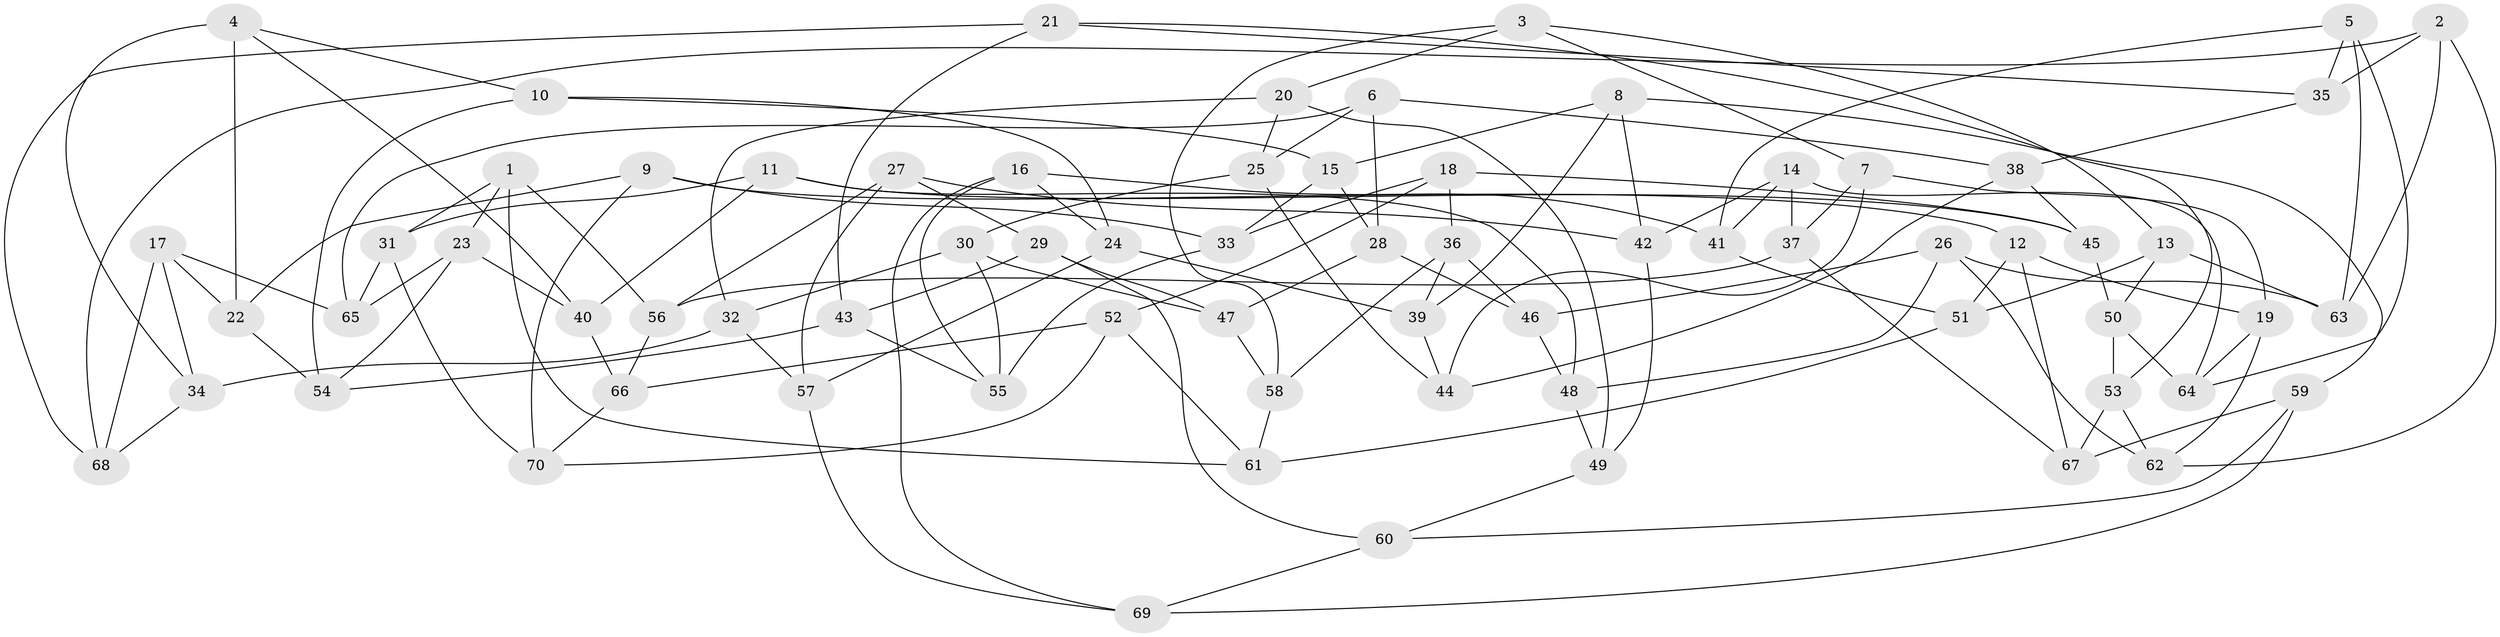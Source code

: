 // coarse degree distribution, {4: 0.22857142857142856, 6: 0.34285714285714286, 5: 0.2857142857142857, 3: 0.08571428571428572, 8: 0.02857142857142857, 7: 0.02857142857142857}
// Generated by graph-tools (version 1.1) at 2025/38/03/04/25 23:38:05]
// undirected, 70 vertices, 140 edges
graph export_dot {
  node [color=gray90,style=filled];
  1;
  2;
  3;
  4;
  5;
  6;
  7;
  8;
  9;
  10;
  11;
  12;
  13;
  14;
  15;
  16;
  17;
  18;
  19;
  20;
  21;
  22;
  23;
  24;
  25;
  26;
  27;
  28;
  29;
  30;
  31;
  32;
  33;
  34;
  35;
  36;
  37;
  38;
  39;
  40;
  41;
  42;
  43;
  44;
  45;
  46;
  47;
  48;
  49;
  50;
  51;
  52;
  53;
  54;
  55;
  56;
  57;
  58;
  59;
  60;
  61;
  62;
  63;
  64;
  65;
  66;
  67;
  68;
  69;
  70;
  1 -- 31;
  1 -- 61;
  1 -- 56;
  1 -- 23;
  2 -- 63;
  2 -- 68;
  2 -- 35;
  2 -- 62;
  3 -- 7;
  3 -- 20;
  3 -- 58;
  3 -- 13;
  4 -- 40;
  4 -- 10;
  4 -- 22;
  4 -- 34;
  5 -- 63;
  5 -- 35;
  5 -- 41;
  5 -- 64;
  6 -- 65;
  6 -- 38;
  6 -- 25;
  6 -- 28;
  7 -- 44;
  7 -- 19;
  7 -- 37;
  8 -- 15;
  8 -- 42;
  8 -- 39;
  8 -- 59;
  9 -- 12;
  9 -- 70;
  9 -- 33;
  9 -- 22;
  10 -- 24;
  10 -- 15;
  10 -- 54;
  11 -- 40;
  11 -- 31;
  11 -- 48;
  11 -- 45;
  12 -- 19;
  12 -- 67;
  12 -- 51;
  13 -- 50;
  13 -- 51;
  13 -- 63;
  14 -- 37;
  14 -- 64;
  14 -- 41;
  14 -- 42;
  15 -- 33;
  15 -- 28;
  16 -- 41;
  16 -- 69;
  16 -- 55;
  16 -- 24;
  17 -- 22;
  17 -- 34;
  17 -- 68;
  17 -- 65;
  18 -- 33;
  18 -- 52;
  18 -- 36;
  18 -- 45;
  19 -- 62;
  19 -- 64;
  20 -- 49;
  20 -- 25;
  20 -- 32;
  21 -- 53;
  21 -- 68;
  21 -- 43;
  21 -- 35;
  22 -- 54;
  23 -- 65;
  23 -- 54;
  23 -- 40;
  24 -- 57;
  24 -- 39;
  25 -- 30;
  25 -- 44;
  26 -- 48;
  26 -- 46;
  26 -- 63;
  26 -- 62;
  27 -- 57;
  27 -- 56;
  27 -- 42;
  27 -- 29;
  28 -- 47;
  28 -- 46;
  29 -- 60;
  29 -- 43;
  29 -- 47;
  30 -- 55;
  30 -- 32;
  30 -- 47;
  31 -- 65;
  31 -- 70;
  32 -- 57;
  32 -- 34;
  33 -- 55;
  34 -- 68;
  35 -- 38;
  36 -- 46;
  36 -- 39;
  36 -- 58;
  37 -- 67;
  37 -- 56;
  38 -- 44;
  38 -- 45;
  39 -- 44;
  40 -- 66;
  41 -- 51;
  42 -- 49;
  43 -- 55;
  43 -- 54;
  45 -- 50;
  46 -- 48;
  47 -- 58;
  48 -- 49;
  49 -- 60;
  50 -- 53;
  50 -- 64;
  51 -- 61;
  52 -- 61;
  52 -- 66;
  52 -- 70;
  53 -- 62;
  53 -- 67;
  56 -- 66;
  57 -- 69;
  58 -- 61;
  59 -- 69;
  59 -- 67;
  59 -- 60;
  60 -- 69;
  66 -- 70;
}
